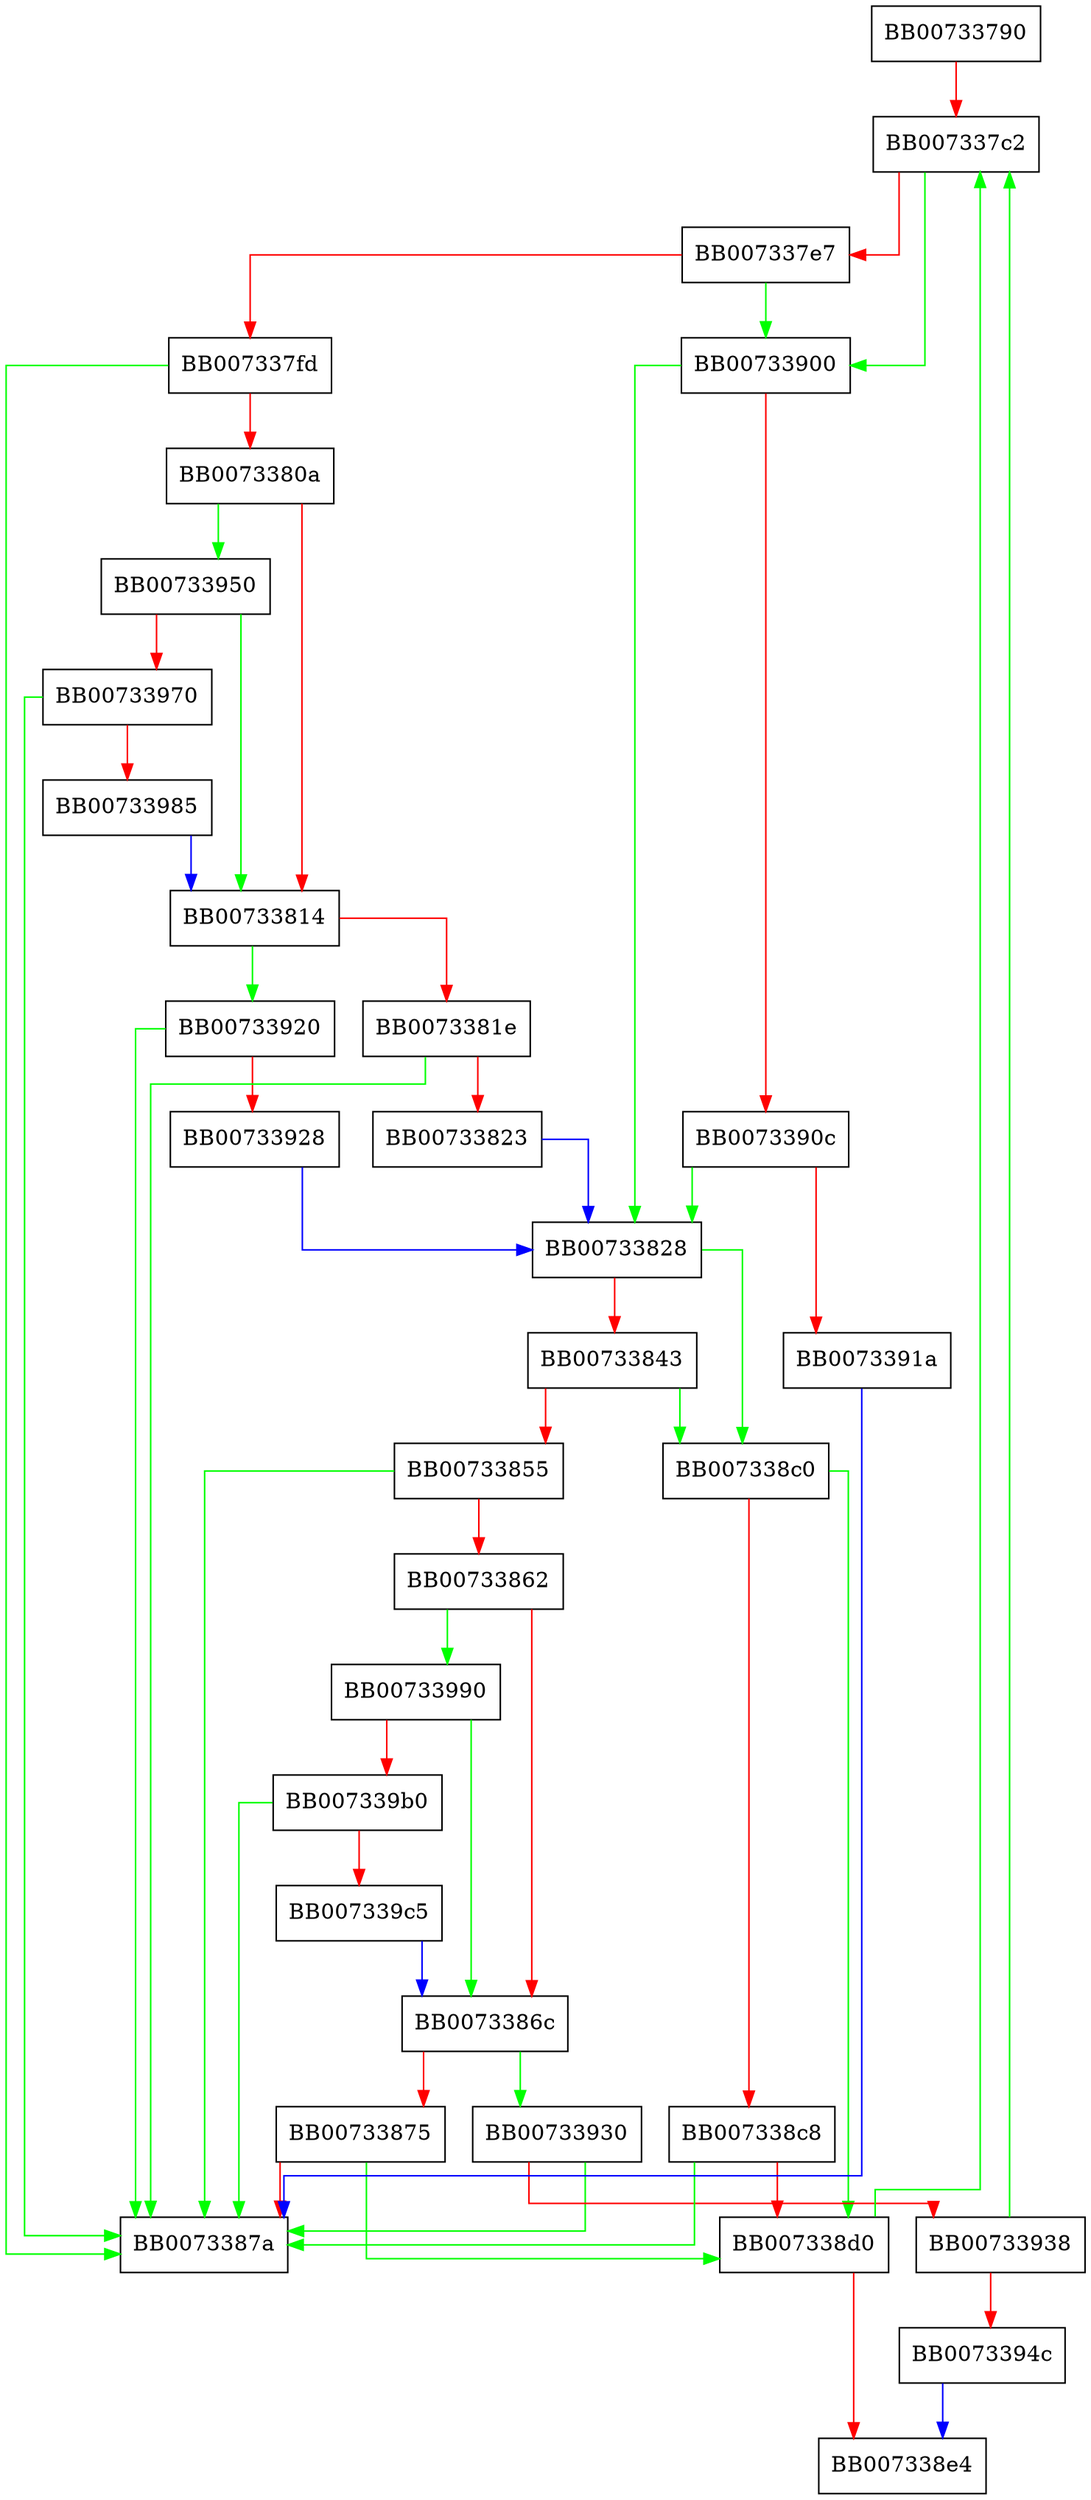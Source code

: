 digraph ossl_cms_si_check_attributes {
  node [shape="box"];
  graph [splines=ortho];
  BB00733790 -> BB007337c2 [color="red"];
  BB007337c2 -> BB00733900 [color="green"];
  BB007337c2 -> BB007337e7 [color="red"];
  BB007337e7 -> BB00733900 [color="green"];
  BB007337e7 -> BB007337fd [color="red"];
  BB007337fd -> BB0073387a [color="green"];
  BB007337fd -> BB0073380a [color="red"];
  BB0073380a -> BB00733950 [color="green"];
  BB0073380a -> BB00733814 [color="red"];
  BB00733814 -> BB00733920 [color="green"];
  BB00733814 -> BB0073381e [color="red"];
  BB0073381e -> BB0073387a [color="green"];
  BB0073381e -> BB00733823 [color="red"];
  BB00733823 -> BB00733828 [color="blue"];
  BB00733828 -> BB007338c0 [color="green"];
  BB00733828 -> BB00733843 [color="red"];
  BB00733843 -> BB007338c0 [color="green"];
  BB00733843 -> BB00733855 [color="red"];
  BB00733855 -> BB0073387a [color="green"];
  BB00733855 -> BB00733862 [color="red"];
  BB00733862 -> BB00733990 [color="green"];
  BB00733862 -> BB0073386c [color="red"];
  BB0073386c -> BB00733930 [color="green"];
  BB0073386c -> BB00733875 [color="red"];
  BB00733875 -> BB007338d0 [color="green"];
  BB00733875 -> BB0073387a [color="red"];
  BB007338c0 -> BB007338d0 [color="green"];
  BB007338c0 -> BB007338c8 [color="red"];
  BB007338c8 -> BB0073387a [color="green"];
  BB007338c8 -> BB007338d0 [color="red"];
  BB007338d0 -> BB007337c2 [color="green"];
  BB007338d0 -> BB007338e4 [color="red"];
  BB00733900 -> BB00733828 [color="green"];
  BB00733900 -> BB0073390c [color="red"];
  BB0073390c -> BB00733828 [color="green"];
  BB0073390c -> BB0073391a [color="red"];
  BB0073391a -> BB0073387a [color="blue"];
  BB00733920 -> BB0073387a [color="green"];
  BB00733920 -> BB00733928 [color="red"];
  BB00733928 -> BB00733828 [color="blue"];
  BB00733930 -> BB0073387a [color="green"];
  BB00733930 -> BB00733938 [color="red"];
  BB00733938 -> BB007337c2 [color="green"];
  BB00733938 -> BB0073394c [color="red"];
  BB0073394c -> BB007338e4 [color="blue"];
  BB00733950 -> BB00733814 [color="green"];
  BB00733950 -> BB00733970 [color="red"];
  BB00733970 -> BB0073387a [color="green"];
  BB00733970 -> BB00733985 [color="red"];
  BB00733985 -> BB00733814 [color="blue"];
  BB00733990 -> BB0073386c [color="green"];
  BB00733990 -> BB007339b0 [color="red"];
  BB007339b0 -> BB0073387a [color="green"];
  BB007339b0 -> BB007339c5 [color="red"];
  BB007339c5 -> BB0073386c [color="blue"];
}
